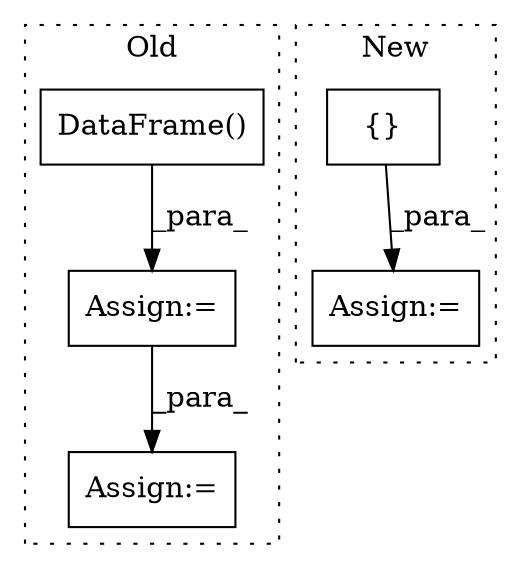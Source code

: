 digraph G {
subgraph cluster0 {
1 [label="DataFrame()" a="75" s="2323" l="563" shape="box"];
3 [label="Assign:=" a="68" s="4553" l="3" shape="box"];
5 [label="Assign:=" a="68" s="2320" l="3" shape="box"];
label = "Old";
style="dotted";
}
subgraph cluster1 {
2 [label="{}" a="59" s="2972,3253" l="10,0" shape="box"];
4 [label="Assign:=" a="68" s="2969" l="3" shape="box"];
label = "New";
style="dotted";
}
1 -> 5 [label="_para_"];
2 -> 4 [label="_para_"];
5 -> 3 [label="_para_"];
}